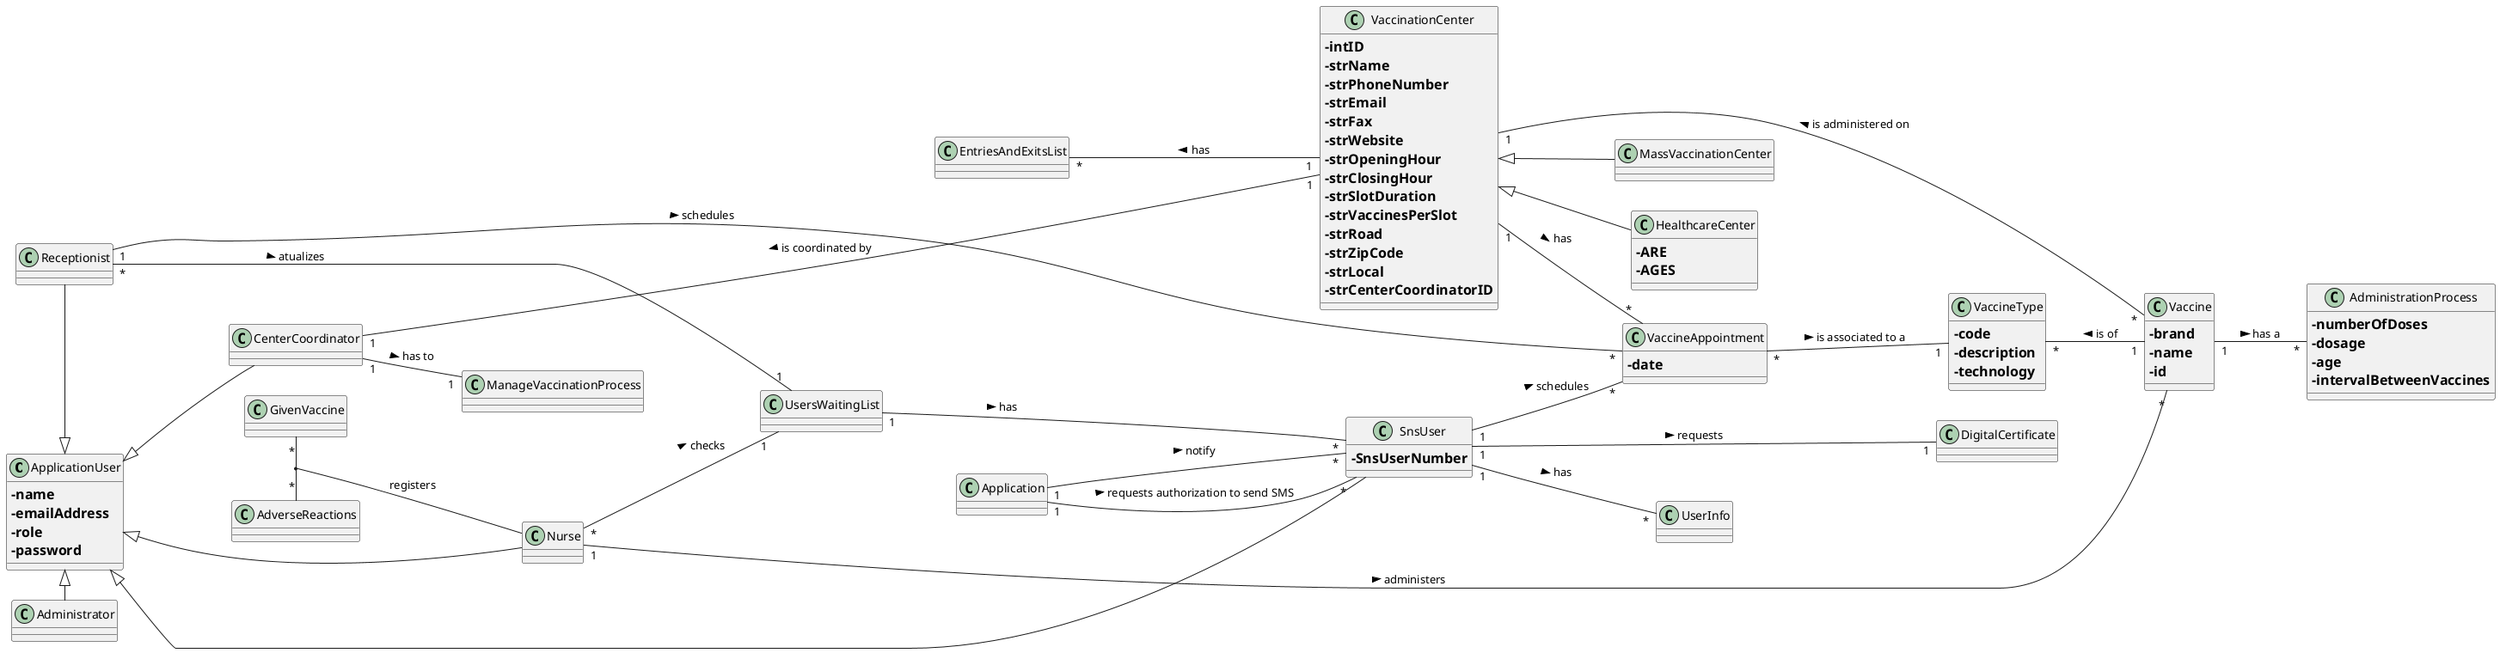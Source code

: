 @startuml
'https://plantuml.com/class-diagram

left to right direction

class ApplicationUser {
==-name
==-emailAddress
==-role
==-password
}


class Administrator

class SnsUser {
==-SnsUserNumber
}

ApplicationUser <|--- SnsUser
ApplicationUser <|---- Nurse
ApplicationUser <|-left- Receptionist
ApplicationUser <|- Administrator
ApplicationUser <|--- CenterCoordinator

'Receptionist "1" - "*" SnsUser : creates new >


class Receptionist

class Nurse

class CenterCoordinator

'Administrator "*" -- "*" SnsUser : configures and manages  >
'Administrator "*" - "*" Nurse : configures and manages >
'Administrator "*" -l- "*" Receptionist : configures and manages >
'Administrator "*" -- "*" VaccinatonCenter : configures and manages >
'Administrator "*" -up-- "*" CenterCoordinator : configures and manages >
'Administrator "*" -up- "*" TypeOfVaccine : configures and manages >
'Administrator "*" -- "*" Vaccine : specifies new >
'Administrator "1" - "*" DosageScheme : specifies  >
'Administrator "*" -left "*" Employee : configures and manages >

'Employee <-left Receptionist
'Employee <- Nurse

class VaccinationCenter {
==-intID
==-strName
==-strPhoneNumber
==-strEmail
==-strFax
==-strWebsite
==-strOpeningHour
==-strClosingHour
==-strSlotDuration
==-strVaccinesPerSlot
==-strRoad
==-strZipCode
==-strLocal
==-strCenterCoordinatorID
 }

class MassVaccinationCenter extends VaccinationCenter {

}

class HealthcareCenter extends VaccinationCenter {
==-ARE
==-AGES
}

class Vaccine {
==-brand
==-name
==-id
}

class AdministrationProcess {
==-numberOfDoses
==-dosage
== -age
==-intervalBetweenVaccines
}

class VaccineType {
==-code
==-description
==-technology
}


Vaccine "1" -- "*" AdministrationProcess : has a >
VaccineType "*" -- "1" Vaccine :is of <
Vaccine "*" --- "1" VaccinationCenter : is administered on >

class DigitalCertificate

'Nurse "1" -left "*" DigitalCertificate : delivers >
SnsUser "1" --- "1" DigitalCertificate : requests >

class VaccineAppointment {
==-date
}

SnsUser "1" -- "*" VaccineAppointment : schedules >
'Receptionist "1" - "*" VaccineAppointment : schedules and confirms >


class UsersWaitingList
class UserInfo

Receptionist "*" - "1" UsersWaitingList : atualizes >
Nurse "*" -- "1" UsersWaitingList : checks >
Nurse "1" - "*" Vaccine : administers >
SnsUser "1" --  "*" UserInfo : has >
VaccineAppointment "*" -- "1" VaccineType : is associated to a >
UsersWaitingList "1" --- "*" SnsUser: has >
VaccinationCenter "1" -- "*" VaccineAppointment : has >


class GivenVaccine
class AdverseReactions

GivenVaccine "*" - "*" AdverseReactions
(GivenVaccine, AdverseReactions) - Nurse : registers


class ManageVaccinationProcess

CenterCoordinator "1" -- "1" ManageVaccinationProcess : has to >
CenterCoordinator "1" -- "1" VaccinationCenter : is coordinated by <

class Application
class EntriesAndExitsList

Application "1" -- "*" SnsUser : requests authorization to send SMS >
Application "1" -- "*" SnsUser : notify >
VaccinationCenter "1" -up- "*" EntriesAndExitsList : has >
Receptionist "1" -- "*" VaccineAppointment : schedules >


@enduml